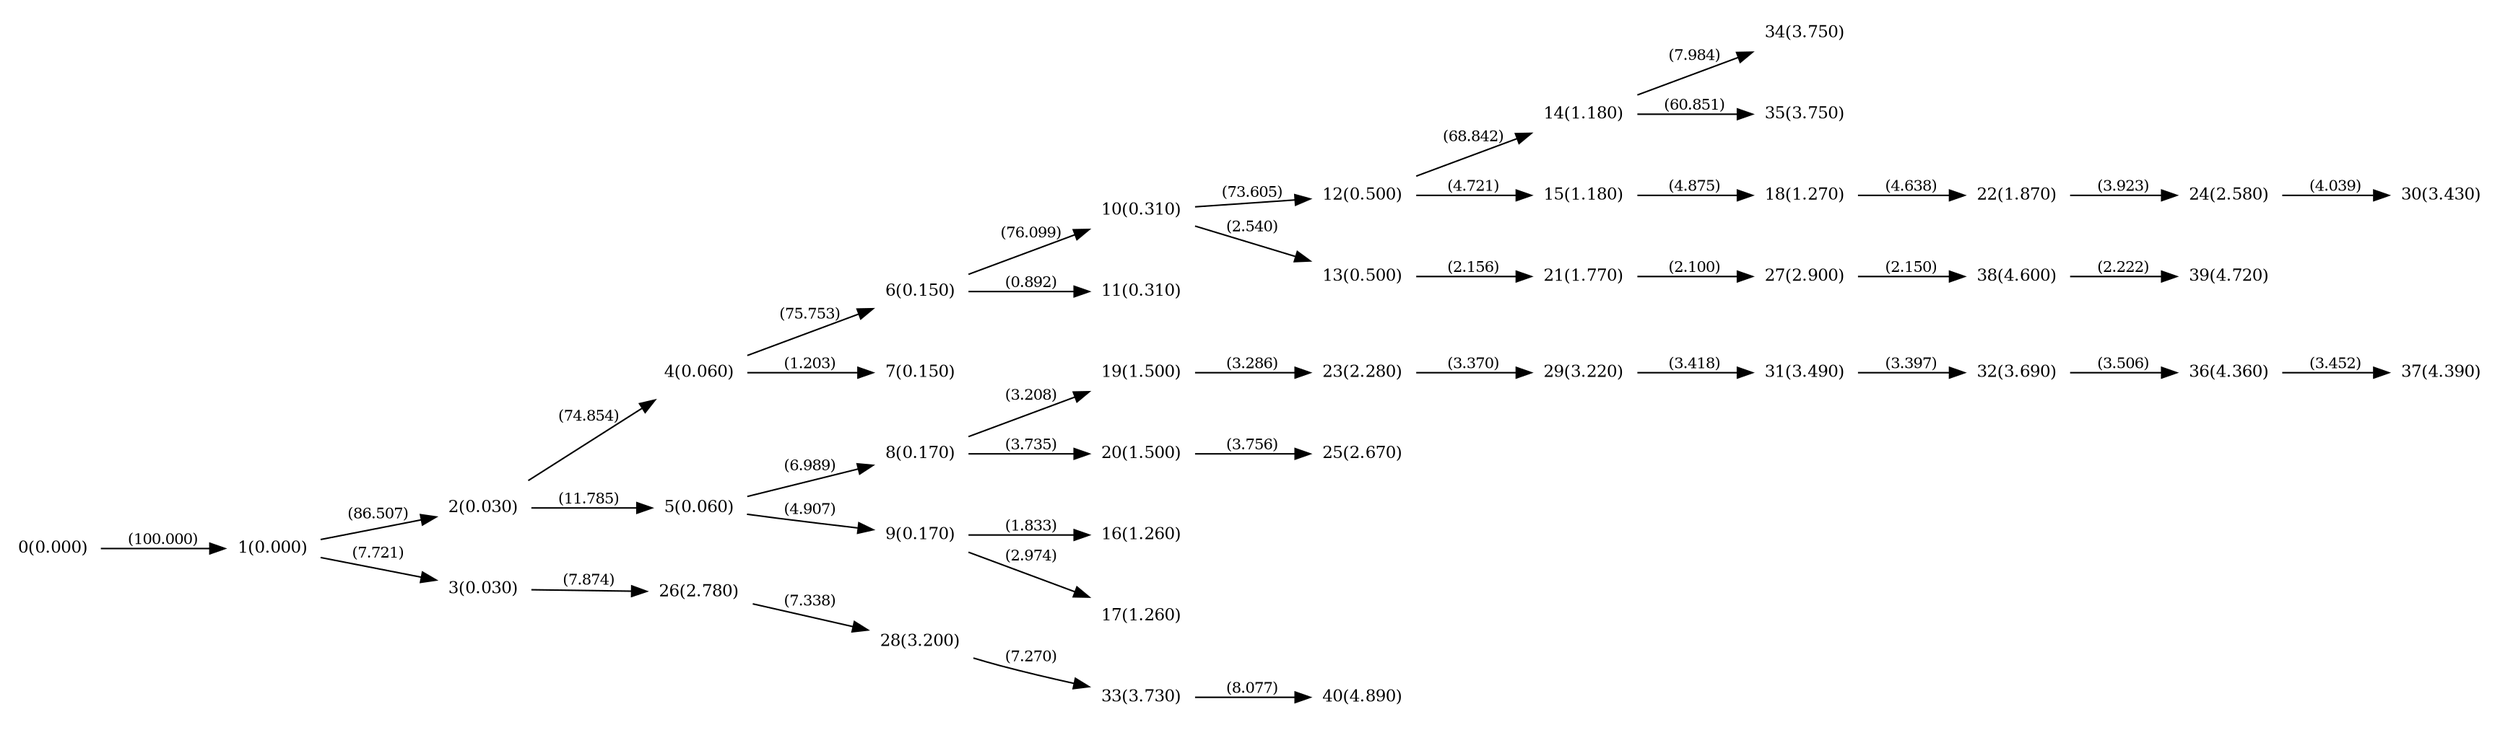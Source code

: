 digraph "graph" {

rankdir="LR";
node [shape=plaintext, fontsize=11];
edge [fontsize=10];

0 [label="0(0.000)"];
1 [label="1(0.000)"];
2 [label="2(0.030)"];
3 [label="3(0.030)"];
4 [label="4(0.060)"];
5 [label="5(0.060)"];
6 [label="6(0.150)"];
7 [label="7(0.150)"];
8 [label="8(0.170)"];
9 [label="9(0.170)"];
10 [label="10(0.310)"];
11 [label="11(0.310)"];
12 [label="12(0.500)"];
13 [label="13(0.500)"];
14 [label="14(1.180)"];
15 [label="15(1.180)"];
16 [label="16(1.260)"];
17 [label="17(1.260)"];
18 [label="18(1.270)"];
19 [label="19(1.500)"];
20 [label="20(1.500)"];
21 [label="21(1.770)"];
22 [label="22(1.870)"];
23 [label="23(2.280)"];
24 [label="24(2.580)"];
25 [label="25(2.670)"];
26 [label="26(2.780)"];
27 [label="27(2.900)"];
28 [label="28(3.200)"];
29 [label="29(3.220)"];
30 [label="30(3.430)"];
31 [label="31(3.490)"];
32 [label="32(3.690)"];
33 [label="33(3.730)"];
34 [label="34(3.750)"];
35 [label="35(3.750)"];
36 [label="36(4.360)"];
37 [label="37(4.390)"];
38 [label="38(4.600)"];
39 [label="39(4.720)"];
40 [label="40(4.890)"];

0->1 [label="(100.000)"];
1->2 [label="(86.507)"];
1->3 [label="(7.721)"];
2->4 [label="(74.854)"];
2->5 [label="(11.785)"];
4->6 [label="(75.753)"];
4->7 [label="(1.203)"];
5->8 [label="(6.989)"];
5->9 [label="(4.907)"];
6->10 [label="(76.099)"];
6->11 [label="(0.892)"];
10->12 [label="(73.605)"];
10->13 [label="(2.540)"];
12->14 [label="(68.842)"];
12->15 [label="(4.721)"];
9->16 [label="(1.833)"];
9->17 [label="(2.974)"];
15->18 [label="(4.875)"];
8->19 [label="(3.208)"];
8->20 [label="(3.735)"];
13->21 [label="(2.156)"];
18->22 [label="(4.638)"];
19->23 [label="(3.286)"];
22->24 [label="(3.923)"];
20->25 [label="(3.756)"];
3->26 [label="(7.874)"];
21->27 [label="(2.100)"];
26->28 [label="(7.338)"];
23->29 [label="(3.370)"];
24->30 [label="(4.039)"];
29->31 [label="(3.418)"];
31->32 [label="(3.397)"];
28->33 [label="(7.270)"];
14->34 [label="(7.984)"];
14->35 [label="(60.851)"];
32->36 [label="(3.506)"];
36->37 [label="(3.452)"];
27->38 [label="(2.150)"];
38->39 [label="(2.222)"];
33->40 [label="(8.077)"];

}
